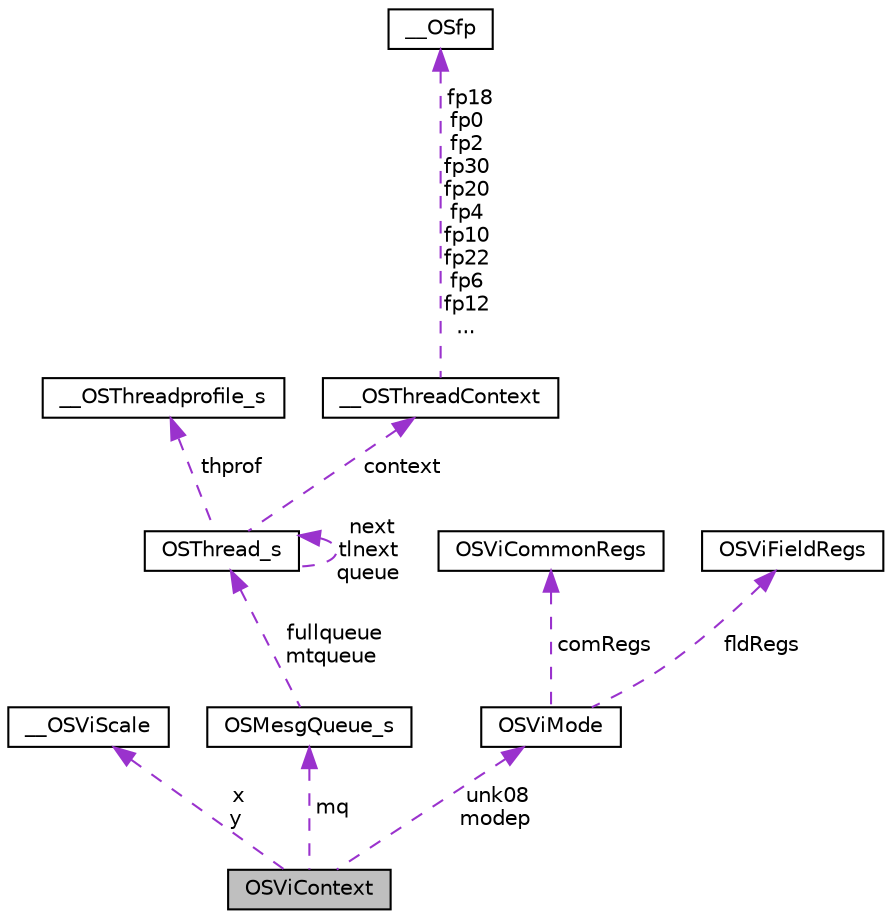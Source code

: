 digraph "OSViContext"
{
 // LATEX_PDF_SIZE
  edge [fontname="Helvetica",fontsize="10",labelfontname="Helvetica",labelfontsize="10"];
  node [fontname="Helvetica",fontsize="10",shape=record];
  Node1 [label="OSViContext",height=0.2,width=0.4,color="black", fillcolor="grey75", style="filled", fontcolor="black",tooltip=" "];
  Node2 -> Node1 [dir="back",color="darkorchid3",fontsize="10",style="dashed",label=" x\ny" ,fontname="Helvetica"];
  Node2 [label="__OSViScale",height=0.2,width=0.4,color="black", fillcolor="white", style="filled",URL="$de/d78/struct____OSViScale.html",tooltip=" "];
  Node3 -> Node1 [dir="back",color="darkorchid3",fontsize="10",style="dashed",label=" mq" ,fontname="Helvetica"];
  Node3 [label="OSMesgQueue_s",height=0.2,width=0.4,color="black", fillcolor="white", style="filled",URL="$dc/d50/structOSMesgQueue__s.html",tooltip=" "];
  Node4 -> Node3 [dir="back",color="darkorchid3",fontsize="10",style="dashed",label=" fullqueue\nmtqueue" ,fontname="Helvetica"];
  Node4 [label="OSThread_s",height=0.2,width=0.4,color="black", fillcolor="white", style="filled",URL="$da/dec/structOSThread__s.html",tooltip=" "];
  Node5 -> Node4 [dir="back",color="darkorchid3",fontsize="10",style="dashed",label=" thprof" ,fontname="Helvetica"];
  Node5 [label="__OSThreadprofile_s",height=0.2,width=0.4,color="black", fillcolor="white", style="filled",URL="$dc/d70/struct____OSThreadprofile__s.html",tooltip=" "];
  Node4 -> Node4 [dir="back",color="darkorchid3",fontsize="10",style="dashed",label=" next\ntlnext\nqueue" ,fontname="Helvetica"];
  Node6 -> Node4 [dir="back",color="darkorchid3",fontsize="10",style="dashed",label=" context" ,fontname="Helvetica"];
  Node6 [label="__OSThreadContext",height=0.2,width=0.4,color="black", fillcolor="white", style="filled",URL="$d9/dec/struct____OSThreadContext.html",tooltip=" "];
  Node7 -> Node6 [dir="back",color="darkorchid3",fontsize="10",style="dashed",label=" fp18\nfp0\nfp2\nfp30\nfp20\nfp4\nfp10\nfp22\nfp6\nfp12\n..." ,fontname="Helvetica"];
  Node7 [label="__OSfp",height=0.2,width=0.4,color="black", fillcolor="white", style="filled",URL="$d0/d5b/union____OSfp.html",tooltip=" "];
  Node8 -> Node1 [dir="back",color="darkorchid3",fontsize="10",style="dashed",label=" unk08\nmodep" ,fontname="Helvetica"];
  Node8 [label="OSViMode",height=0.2,width=0.4,color="black", fillcolor="white", style="filled",URL="$d8/de1/structOSViMode.html",tooltip=" "];
  Node9 -> Node8 [dir="back",color="darkorchid3",fontsize="10",style="dashed",label=" comRegs" ,fontname="Helvetica"];
  Node9 [label="OSViCommonRegs",height=0.2,width=0.4,color="black", fillcolor="white", style="filled",URL="$dd/df9/structOSViCommonRegs.html",tooltip=" "];
  Node10 -> Node8 [dir="back",color="darkorchid3",fontsize="10",style="dashed",label=" fldRegs" ,fontname="Helvetica"];
  Node10 [label="OSViFieldRegs",height=0.2,width=0.4,color="black", fillcolor="white", style="filled",URL="$d5/d35/structOSViFieldRegs.html",tooltip=" "];
}
